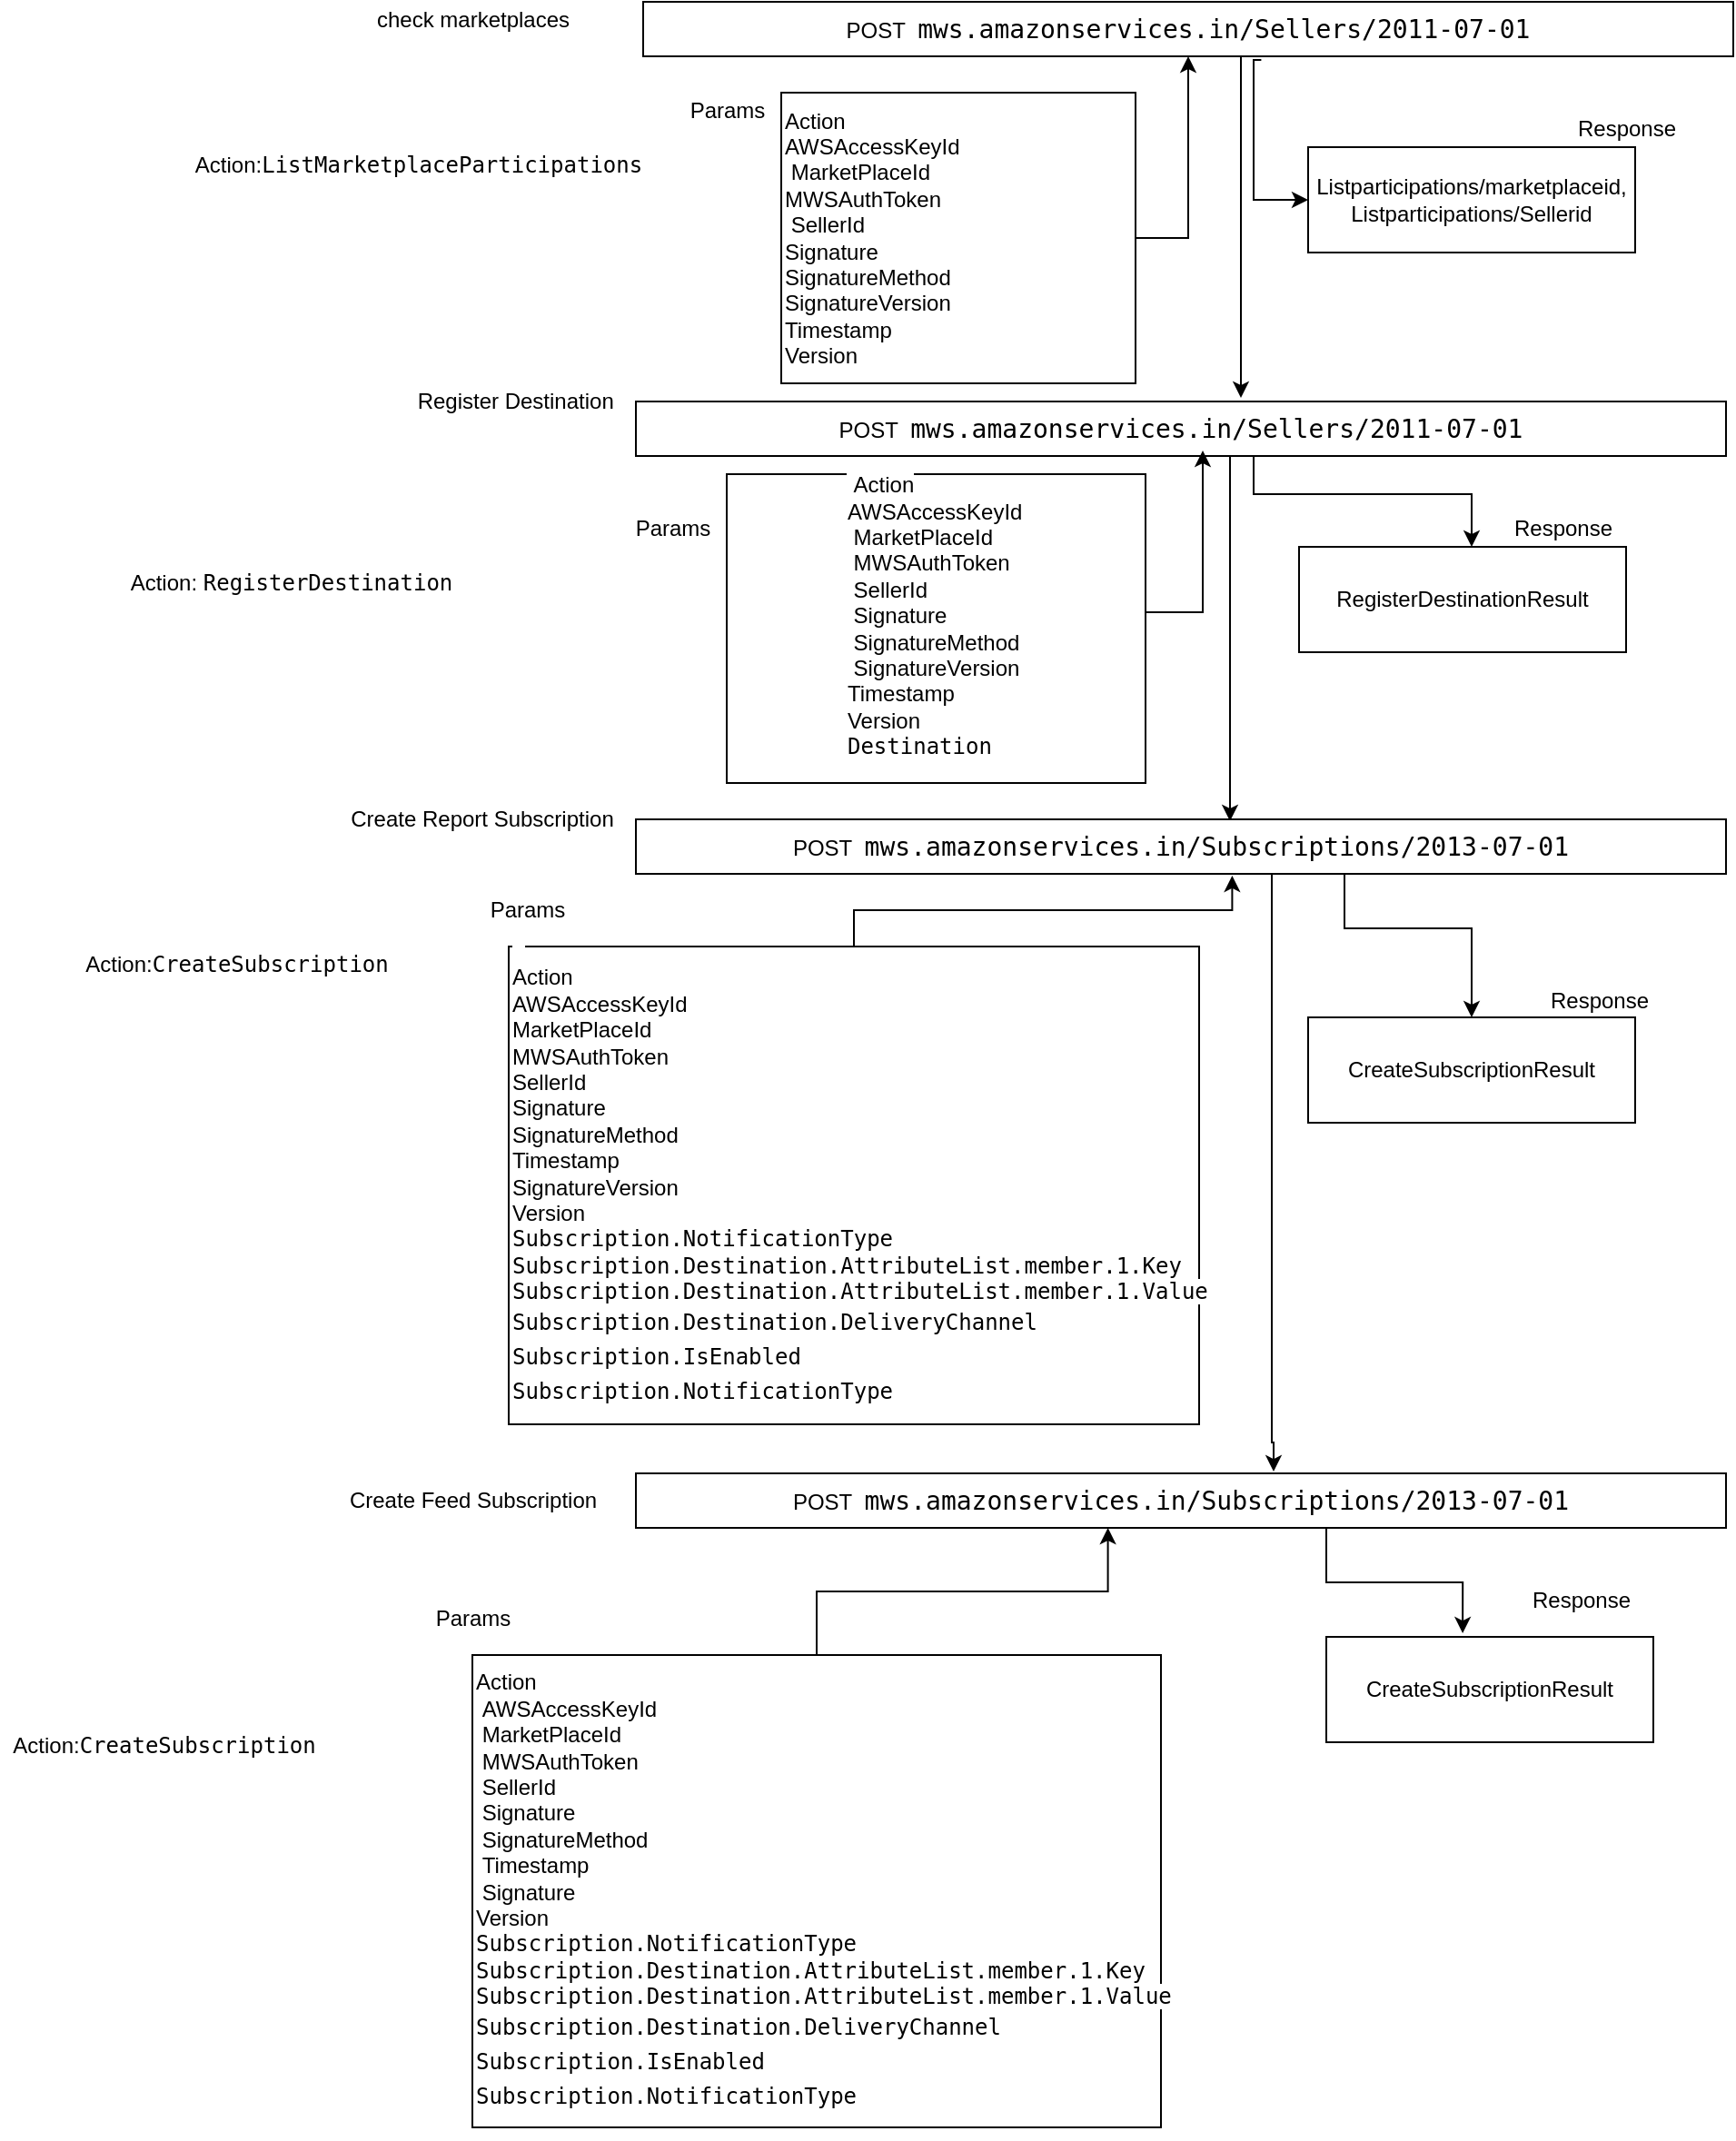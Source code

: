 <mxfile version="13.7.9" type="device"><diagram id="rH89mVGH7IOUkO6Lj91p" name="Page-1"><mxGraphModel dx="2249" dy="1985" grid="1" gridSize="10" guides="1" tooltips="1" connect="1" arrows="1" fold="1" page="1" pageScale="1" pageWidth="827" pageHeight="1169" math="0" shadow="0"><root><mxCell id="0"/><mxCell id="1" parent="0"/><mxCell id="wFyR8CX8_Lgu7TP7ysFw-1" value="&lt;span style=&quot;color: rgba(0 , 0 , 0 , 0) ; font-family: monospace ; font-size: 0px&quot;&gt;%3CmxGraphModel%3E%3Croot%3E%3CmxCell%20id%3D%220%22%2F%3E%3CmxCell%20id%3D%221%22%20parent%3D%220%22%2F%3E%3CmxCell%20id%3D%222%22%20value%3D%22%26lt%3Bspan%20style%3D%26quot%3Bbackground-color%3A%20rgb(255%20%2C%20255%20%2C%20255)%26quot%3B%26gt%3BPOST%26amp%3Bnbsp%3B%26amp%3Bnbsp%3B%26lt%3Bspan%20style%3D%26quot%3Bfont-family%3A%20monospace%20%3B%20font-size%3A%200px%20%3B%20white-space%3A%20nowrap%26quot%3B%26gt%3B%253CmxGraphModel%253E%253Croot%253E%253CmxCell%2520id%253D%25220%2522%252F%253E%253CmxCell%2520id%253D%25221%2522%2520parent%253D%25220%2522%252F%253E%253CmxCell%2520id%253D%25222%2522%2520value%253D%2522%2526lt%253Bspan%2520style%253D%2526quot%253Bbackground-color%253A%2520rgb(255%2520%252C%2520255%2520%252C%2520255)%2526quot%253B%2526gt%253BGET%2526amp%253Bnbsp%253B%2526amp%253Bnbsp%253B%2526lt%253Bspan%2520style%253D%2526quot%253Bfont-family%253A%2520%2526amp%253B%252334%253Bdroid%2520sans%2520mono%2526amp%253B%252334%253B%2520%252C%2520monospace%2520%252C%2520monospace%2520%252C%2520%2526amp%253B%252334%253Bdroid%2520sans%2520fallback%2526amp%253B%252334%253B%2520%253B%2520font-size%253A%252014px%2520%253B%2520white-space%253A%2520pre%2526quot%253B%2526gt%253Bidp-testing.vdezi.com%2526lt%253B%252Fspan%2526gt%253B%2526lt%253Bspan%2520style%253D%2526quot%253Bfont-family%253A%2520%2526amp%253B%252334%253Bdroid%2520sans%2520mono%2526amp%253B%252334%253B%2520%252C%2520monospace%2520%252C%2520monospace%2520%252C%2520%2526amp%253B%252334%253Bdroid%2520sans%2520fallback%2526amp%253B%252334%253B%2520%253B%2520font-size%253A%252014px%2520%253B%2520white-space%253A%2520pre%2526quot%253B%2526gt%253B%252Fapi%252Fv2%252Fmarketplace_management%252Fget_api_keys%2526lt%253B%252Fspan%2526gt%253B%2526lt%253B%252Fspan%2526gt%253B%2522%2520style%253D%2522rounded%253D0%253BwhiteSpace%253Dwrap%253Bhtml%253D1%253B%2522%2520vertex%253D%25221%2522%2520parent%253D%25221%2522%253E%253CmxGeometry%2520x%253D%252250%2522%2520y%253D%252270%2522%2520width%253D%2522600%2522%2520height%253D%252240%2522%2520as%253D%2522geometry%2522%252F%253E%253C%252FmxCell%253E%253C%252Froot%253E%253C%252FmxGraphModel%253E%26lt%3B%2Fspan%26gt%3B%26lt%3Bspan%20style%3D%26quot%3Bfont-family%3A%20%26amp%3B%2334%3Bdroid%20sans%20mono%26amp%3B%2334%3B%20%2C%20monospace%20%2C%20monospace%20%2C%20%26amp%3B%2334%3Bdroid%20sans%20fallback%26amp%3B%2334%3B%20%3B%20font-size%3A%2014px%20%3B%20white-space%3A%20pre%26quot%3B%26gt%3Bmws.amazonservices.in%26lt%3B%2Fspan%26gt%3B%26lt%3Bspan%20style%3D%26quot%3Bfont-family%3A%20%26amp%3B%2334%3Bdroid%20sans%20mono%26amp%3B%2334%3B%20%2C%20monospace%20%2C%20monospace%20%2C%20%26amp%3B%2334%3Bdroid%20sans%20fallback%26amp%3B%2334%3B%20%3B%20font-size%3A%2014px%20%3B%20white-space%3A%20pre%26quot%3B%26gt%3B%2FFeeds%2F2009-01-01%26lt%3B%2Fspan%26gt%3B%26lt%3B%2Fspan%26gt%3B%22%20style%3D%22rounded%3D0%3BwhiteSpace%3Dwrap%3Bhtml%3D1%3B%22%20vertex%3D%221%22%20parent%3D%221%22%3E%3CmxGeometry%20x%3D%2250%22%20y%3D%22780%22%20width%3D%22600%22%20height%3D%2230%22%20as%3D%22geometry%22%2F%3E%3C%2FmxCell%3E%3C%2Froot%3E%3C%2FmxGraphModel%3E&lt;/span&gt;&lt;span style=&quot;color: rgba(0 , 0 , 0 , 0) ; font-family: monospace ; font-size: 0px&quot;&gt;%3CmxGraphModel%3E%3Croot%3E%3CmxCell%20id%3D%220%22%2F%3E%3CmxCell%20id%3D%221%22%20parent%3D%220%22%2F%3E%3CmxCell%20id%3D%222%22%20value%3D%22%26lt%3Bspan%20style%3D%26quot%3Bbackground-color%3A%20rgb(255%20%2C%20255%20%2C%20255)%26quot%3B%26gt%3BPOST%26amp%3Bnbsp%3B%26amp%3Bnbsp%3B%26lt%3Bspan%20style%3D%26quot%3Bfont-family%3A%20monospace%20%3B%20font-size%3A%200px%20%3B%20white-space%3A%20nowrap%26quot%3B%26gt%3B%253CmxGraphModel%253E%253Croot%253E%253CmxCell%2520id%253D%25220%2522%252F%253E%253CmxCell%2520id%253D%25221%2522%2520parent%253D%25220%2522%252F%253E%253CmxCell%2520id%253D%25222%2522%2520value%253D%2522%2526lt%253Bspan%2520style%253D%2526quot%253Bbackground-color%253A%2520rgb(255%2520%252C%2520255%2520%252C%2520255)%2526quot%253B%2526gt%253BGET%2526amp%253Bnbsp%253B%2526amp%253Bnbsp%253B%2526lt%253Bspan%2520style%253D%2526quot%253Bfont-family%253A%2520%2526amp%253B%252334%253Bdroid%2520sans%2520mono%2526amp%253B%252334%253B%2520%252C%2520monospace%2520%252C%2520monospace%2520%252C%2520%2526amp%253B%252334%253Bdroid%2520sans%2520fallback%2526amp%253B%252334%253B%2520%253B%2520font-size%253A%252014px%2520%253B%2520white-space%253A%2520pre%2526quot%253B%2526gt%253Bidp-testing.vdezi.com%2526lt%253B%252Fspan%2526gt%253B%2526lt%253Bspan%2520style%253D%2526quot%253Bfont-family%253A%2520%2526amp%253B%252334%253Bdroid%2520sans%2520mono%2526amp%253B%252334%253B%2520%252C%2520monospace%2520%252C%2520monospace%2520%252C%2520%2526amp%253B%252334%253Bdroid%2520sans%2520fallback%2526amp%253B%252334%253B%2520%253B%2520font-size%253A%252014px%2520%253B%2520white-space%253A%2520pre%2526quot%253B%2526gt%253B%252Fapi%252Fv2%252Fmarketplace_management%252Fget_api_keys%2526lt%253B%252Fspan%2526gt%253B%2526lt%253B%252Fspan%2526gt%253B%2522%2520style%253D%2522rounded%253D0%253BwhiteSpace%253Dwrap%253Bhtml%253D1%253B%2522%2520vertex%253D%25221%2522%2520parent%253D%25221%2522%253E%253CmxGeometry%2520x%253D%252250%2522%2520y%253D%252270%2522%2520width%253D%2522600%2522%2520height%253D%252240%2522%2520as%253D%2522geometry%2522%252F%253E%253C%252FmxCell%253E%253C%252Froot%253E%253C%252FmxGraphModel%253E%26lt%3B%2Fspan%26gt%3B%26lt%3Bspan%20style%3D%26quot%3Bfont-family%3A%20%26amp%3B%2334%3Bdroid%20sans%20mono%26amp%3B%2334%3B%20%2C%20monospace%20%2C%20monospace%20%2C%20%26amp%3B%2334%3Bdroid%20sans%20fallback%26amp%3B%2334%3B%20%3B%20font-size%3A%2014px%20%3B%20white-space%3A%20pre%26quot%3B%26gt%3Bmws.amazonservices.in%26lt%3B%2Fspan%26gt%3B%26lt%3Bspan%20style%3D%26quot%3Bfont-family%3A%20%26amp%3B%2334%3Bdroid%20sans%20mono%26amp%3B%2334%3B%20%2C%20monospace%20%2C%20monospace%20%2C%20%26amp%3B%2334%3Bdroid%20sans%20fallback%26amp%3B%2334%3B%20%3B%20font-size%3A%2014px%20%3B%20white-space%3A%20pre%26quot%3B%26gt%3B%2FFeeds%2F2009-01-01%26lt%3B%2Fspan%26gt%3B%26lt%3B%2Fspan%26gt%3B%22%20style%3D%22rounded%3D0%3BwhiteSpace%3Dwrap%3Bhtml%3D1%3B%22%20vertex%3D%221%22%20parent%3D%221%22%3E%3CmxGeometry%20x%3D%2250%22%20y%3D%22780%22%20width%3D%22600%22%20height%3D%2230%22%20as%3D%22geometry%22%2F%3E%3C%2FmxCell%3E%3C%2Froot%3E%3C%2FmxGraphModel%3E&lt;/span&gt;" style="text;html=1;align=center;verticalAlign=middle;resizable=0;points=[];;autosize=1;" parent="1" vertex="1"><mxGeometry x="245" y="337" width="20" height="20" as="geometry"/></mxCell><mxCell id="wFyR8CX8_Lgu7TP7ysFw-2" value="&lt;span style=&quot;color: rgba(0 , 0 , 0 , 0) ; font-family: monospace ; font-size: 0px&quot;&gt;%3CmxGraphModel%3E%3Croot%3E%3CmxCell%20id%3D%220%22%2F%3E%3CmxCell%20id%3D%221%22%20parent%3D%220%22%2F%3E%3CmxCell%20id%3D%222%22%20value%3D%22%26lt%3Bspan%20style%3D%26quot%3Bbackground-color%3A%20rgb(255%20%2C%20255%20%2C%20255)%26quot%3B%26gt%3BPOST%26amp%3Bnbsp%3B%26amp%3Bnbsp%3B%26lt%3Bspan%20style%3D%26quot%3Bfont-family%3A%20monospace%20%3B%20font-size%3A%200px%20%3B%20white-space%3A%20nowrap%26quot%3B%26gt%3B%253CmxGraphModel%253E%253Croot%253E%253CmxCell%2520id%253D%25220%2522%252F%253E%253CmxCell%2520id%253D%25221%2522%2520parent%253D%25220%2522%252F%253E%253CmxCell%2520id%253D%25222%2522%2520value%253D%2522%2526lt%253Bspan%2520style%253D%2526quot%253Bbackground-color%253A%2520rgb(255%2520%252C%2520255%2520%252C%2520255)%2526quot%253B%2526gt%253BGET%2526amp%253Bnbsp%253B%2526amp%253Bnbsp%253B%2526lt%253Bspan%2520style%253D%2526quot%253Bfont-family%253A%2520%2526amp%253B%252334%253Bdroid%2520sans%2520mono%2526amp%253B%252334%253B%2520%252C%2520monospace%2520%252C%2520monospace%2520%252C%2520%2526amp%253B%252334%253Bdroid%2520sans%2520fallback%2526amp%253B%252334%253B%2520%253B%2520font-size%253A%252014px%2520%253B%2520white-space%253A%2520pre%2526quot%253B%2526gt%253Bidp-testing.vdezi.com%2526lt%253B%252Fspan%2526gt%253B%2526lt%253Bspan%2520style%253D%2526quot%253Bfont-family%253A%2520%2526amp%253B%252334%253Bdroid%2520sans%2520mono%2526amp%253B%252334%253B%2520%252C%2520monospace%2520%252C%2520monospace%2520%252C%2520%2526amp%253B%252334%253Bdroid%2520sans%2520fallback%2526amp%253B%252334%253B%2520%253B%2520font-size%253A%252014px%2520%253B%2520white-space%253A%2520pre%2526quot%253B%2526gt%253B%252Fapi%252Fv2%252Fmarketplace_management%252Fget_api_keys%2526lt%253B%252Fspan%2526gt%253B%2526lt%253B%252Fspan%2526gt%253B%2522%2520style%253D%2522rounded%253D0%253BwhiteSpace%253Dwrap%253Bhtml%253D1%253B%2522%2520vertex%253D%25221%2522%2520parent%253D%25221%2522%253E%253CmxGeometry%2520x%253D%252250%2522%2520y%253D%252270%2522%2520width%253D%2522600%2522%2520height%253D%252240%2522%2520as%253D%2522geometry%2522%252F%253E%253C%252FmxCell%253E%253C%252Froot%253E%253C%252FmxGraphModel%253E%26lt%3B%2Fspan%26gt%3B%26lt%3Bspan%20style%3D%26quot%3Bfont-family%3A%20%26amp%3B%2334%3Bdroid%20sans%20mono%26amp%3B%2334%3B%20%2C%20monospace%20%2C%20monospace%20%2C%20%26amp%3B%2334%3Bdroid%20sans%20fallback%26amp%3B%2334%3B%20%3B%20font-size%3A%2014px%20%3B%20white-space%3A%20pre%26quot%3B%26gt%3Bmws.amazonservices.in%26lt%3B%2Fspan%26gt%3B%26lt%3Bspan%20style%3D%26quot%3Bfont-family%3A%20%26amp%3B%2334%3Bdroid%20sans%20mono%26amp%3B%2334%3B%20%2C%20monospace%20%2C%20monospace%20%2C%20%26amp%3B%2334%3Bdroid%20sans%20fallback%26amp%3B%2334%3B%20%3B%20font-size%3A%2014px%20%3B%20white-space%3A%20pre%26quot%3B%26gt%3B%2FFeeds%2F2009-01-01%26lt%3B%2Fspan%26gt%3B%26lt%3B%2Fspan%26gt%3B%22%20style%3D%22rounded%3D0%3BwhiteSpace%3Dwrap%3Bhtml%3D1%3B%22%20vertex%3D%221%22%20parent%3D%221%22%3E%3CmxGeometry%20x%3D%2250%22%20y%3D%22780%22%20width%3D%22600%22%20height%3D%2230%22%20as%3D%22geometry%22%2F%3E%3C%2FmxCell%3E%3C%2Froot%3E%3C%2FmxGraphModel%3E&lt;/span&gt;" style="text;html=1;align=center;verticalAlign=middle;resizable=0;points=[];;autosize=1;" parent="1" vertex="1"><mxGeometry x="303" y="256" width="20" height="20" as="geometry"/></mxCell><mxCell id="KRR-h8aQzbx_d4x467pE-30" style="edgeStyle=orthogonalEdgeStyle;rounded=0;orthogonalLoop=1;jettySize=auto;html=1;entryX=0.555;entryY=-0.067;entryDx=0;entryDy=0;entryPerimeter=0;" edge="1" parent="1" source="wFyR8CX8_Lgu7TP7ysFw-3" target="wFyR8CX8_Lgu7TP7ysFw-17"><mxGeometry relative="1" as="geometry"><Array as="points"><mxPoint x="443" y="-360"/><mxPoint x="443" y="-360"/></Array></mxGeometry></mxCell><mxCell id="wFyR8CX8_Lgu7TP7ysFw-3" value="&lt;span style=&quot;background-color: rgb(255 , 255 , 255)&quot;&gt;POST&amp;nbsp;&amp;nbsp;&lt;span style=&quot;font-family: monospace ; font-size: 0px ; white-space: nowrap&quot;&gt;%3CmxGraphModel%3E%3Croot%3E%3CmxCell%20id%3D%220%22%2F%3E%3CmxCell%20id%3D%221%22%20parent%3D%220%22%2F%3E%3CmxCell%20id%3D%222%22%20value%3D%22%26lt%3Bspan%20style%3D%26quot%3Bbackground-color%3A%20rgb(255%20%2C%20255%20%2C%20255)%26quot%3B%26gt%3BGET%26amp%3Bnbsp%3B%26amp%3Bnbsp%3B%26lt%3Bspan%20style%3D%26quot%3Bfont-family%3A%20%26amp%3B%2334%3Bdroid%20sans%20mono%26amp%3B%2334%3B%20%2C%20monospace%20%2C%20monospace%20%2C%20%26amp%3B%2334%3Bdroid%20sans%20fallback%26amp%3B%2334%3B%20%3B%20font-size%3A%2014px%20%3B%20white-space%3A%20pre%26quot%3B%26gt%3Bidp-testing.vdezi.com%26lt%3B%2Fspan%26gt%3B%26lt%3Bspan%20style%3D%26quot%3Bfont-family%3A%20%26amp%3B%2334%3Bdroid%20sans%20mono%26amp%3B%2334%3B%20%2C%20monospace%20%2C%20monospace%20%2C%20%26amp%3B%2334%3Bdroid%20sans%20fallback%26amp%3B%2334%3B%20%3B%20font-size%3A%2014px%20%3B%20white-space%3A%20pre%26quot%3B%26gt%3B%2Fapi%2Fv2%2Fmarketplace_management%2Fget_api_keys%26lt%3B%2Fspan%26gt%3B%26lt%3B%2Fspan%26gt%3B%22%20style%3D%22rounded%3D0%3BwhiteSpace%3Dwrap%3Bhtml%3D1%3B%22%20vertex%3D%221%22%20parent%3D%221%22%3E%3CmxGeometry%20x%3D%2250%22%20y%3D%2270%22%20width%3D%22600%22%20height%3D%2240%22%20as%3D%22geometry%22%2F%3E%3C%2FmxCell%3E%3C%2Froot%3E%3C%2FmxGraphModel%3E&lt;/span&gt;&lt;span style=&quot;font-family: &amp;#34;droid sans mono&amp;#34; , monospace , monospace , &amp;#34;droid sans fallback&amp;#34; ; font-size: 14px ; white-space: pre&quot;&gt;mws.amazonservices.in&lt;/span&gt;&lt;span style=&quot;font-family: &amp;#34;droid sans mono&amp;#34; , monospace , monospace , &amp;#34;droid sans fallback&amp;#34; ; font-size: 14px ; white-space: pre&quot;&gt;/Sellers/2011-07-01&lt;/span&gt;&lt;/span&gt;" style="rounded=0;whiteSpace=wrap;html=1;" parent="1" vertex="1"><mxGeometry x="114" y="-430" width="600" height="30" as="geometry"/></mxCell><mxCell id="wFyR8CX8_Lgu7TP7ysFw-8" style="edgeStyle=orthogonalEdgeStyle;rounded=0;orthogonalLoop=1;jettySize=auto;html=1;exitX=1;exitY=0.5;exitDx=0;exitDy=0;entryX=0.5;entryY=1;entryDx=0;entryDy=0;" parent="1" source="wFyR8CX8_Lgu7TP7ysFw-4" edge="1" target="wFyR8CX8_Lgu7TP7ysFw-3"><mxGeometry relative="1" as="geometry"><mxPoint x="430" y="-332" as="targetPoint"/></mxGeometry></mxCell><mxCell id="wFyR8CX8_Lgu7TP7ysFw-4" value="&lt;span style=&quot;background-color: rgb(255 , 255 , 255)&quot;&gt;Action&lt;br&gt;AWSAccessKeyId&lt;br&gt;&amp;nbsp;MarketPlaceId&lt;br&gt;MWSAuthToken&lt;br&gt;&amp;nbsp;SellerId&lt;br&gt;Signature&lt;br&gt;SignatureMethod&lt;br&gt;SignatureVersion&lt;br&gt;Timestamp&lt;br&gt;Version&lt;/span&gt;" style="rounded=0;whiteSpace=wrap;html=1;align=left;" parent="1" vertex="1"><mxGeometry x="190" y="-380" width="195" height="160" as="geometry"/></mxCell><mxCell id="wFyR8CX8_Lgu7TP7ysFw-9" style="edgeStyle=orthogonalEdgeStyle;rounded=0;orthogonalLoop=1;jettySize=auto;html=1;exitX=0.567;exitY=1.067;exitDx=0;exitDy=0;exitPerimeter=0;" parent="1" target="wFyR8CX8_Lgu7TP7ysFw-6" edge="1" source="wFyR8CX8_Lgu7TP7ysFw-3"><mxGeometry relative="1" as="geometry"><mxPoint x="453" y="-330" as="sourcePoint"/><Array as="points"><mxPoint x="450" y="-398"/><mxPoint x="450" y="-321"/></Array></mxGeometry></mxCell><mxCell id="wFyR8CX8_Lgu7TP7ysFw-6" value="Listparticipations/marketplaceid,&lt;br&gt;Listparticipations/Sellerid" style="rounded=0;whiteSpace=wrap;html=1;" parent="1" vertex="1"><mxGeometry x="480" y="-350" width="180" height="58" as="geometry"/></mxCell><mxCell id="KRR-h8aQzbx_d4x467pE-8" style="edgeStyle=orthogonalEdgeStyle;rounded=0;orthogonalLoop=1;jettySize=auto;html=1;" edge="1" parent="1" source="wFyR8CX8_Lgu7TP7ysFw-17" target="wFyR8CX8_Lgu7TP7ysFw-21"><mxGeometry relative="1" as="geometry"><Array as="points"><mxPoint x="450" y="-159"/><mxPoint x="570" y="-159"/></Array></mxGeometry></mxCell><mxCell id="KRR-h8aQzbx_d4x467pE-16" style="edgeStyle=orthogonalEdgeStyle;rounded=0;orthogonalLoop=1;jettySize=auto;html=1;entryX=0.545;entryY=0.033;entryDx=0;entryDy=0;exitX=0.545;exitY=0.867;exitDx=0;exitDy=0;exitPerimeter=0;entryPerimeter=0;" edge="1" parent="1" source="wFyR8CX8_Lgu7TP7ysFw-17" target="wFyR8CX8_Lgu7TP7ysFw-26"><mxGeometry relative="1" as="geometry"/></mxCell><mxCell id="wFyR8CX8_Lgu7TP7ysFw-17" value="&lt;span style=&quot;background-color: rgb(255 , 255 , 255)&quot;&gt;POST&amp;nbsp;&amp;nbsp;&lt;span style=&quot;font-family: monospace ; font-size: 0px ; white-space: nowrap&quot;&gt;%3CmxGraphModel%3E%3Croot%3E%3CmxCell%20id%3D%220%22%2F%3E%3CmxCell%20id%3D%221%22%20parent%3D%220%22%2F%3E%3CmxCell%20id%3D%222%22%20value%3D%22%26lt%3Bspan%20style%3D%26quot%3Bbackground-color%3A%20rgb(255%20%2C%20255%20%2C%20255)%26quot%3B%26gt%3BGET%26amp%3Bnbsp%3B%26amp%3Bnbsp%3B%26lt%3Bspan%20style%3D%26quot%3Bfont-family%3A%20%26amp%3B%2334%3Bdroid%20sans%20mono%26amp%3B%2334%3B%20%2C%20monospace%20%2C%20monospace%20%2C%20%26amp%3B%2334%3Bdroid%20sans%20fallback%26amp%3B%2334%3B%20%3B%20font-size%3A%2014px%20%3B%20white-space%3A%20pre%26quot%3B%26gt%3Bidp-testing.vdezi.com%26lt%3B%2Fspan%26gt%3B%26lt%3Bspan%20style%3D%26quot%3Bfont-family%3A%20%26amp%3B%2334%3Bdroid%20sans%20mono%26amp%3B%2334%3B%20%2C%20monospace%20%2C%20monospace%20%2C%20%26amp%3B%2334%3Bdroid%20sans%20fallback%26amp%3B%2334%3B%20%3B%20font-size%3A%2014px%20%3B%20white-space%3A%20pre%26quot%3B%26gt%3B%2Fapi%2Fv2%2Fmarketplace_management%2Fget_api_keys%26lt%3B%2Fspan%26gt%3B%26lt%3B%2Fspan%26gt%3B%22%20style%3D%22rounded%3D0%3BwhiteSpace%3Dwrap%3Bhtml%3D1%3B%22%20vertex%3D%221%22%20parent%3D%221%22%3E%3CmxGeometry%20x%3D%2250%22%20y%3D%2270%22%20width%3D%22600%22%20height%3D%2240%22%20as%3D%22geometry%22%2F%3E%3C%2FmxCell%3E%3C%2Froot%3E%3C%2FmxGraphModel%3E&lt;/span&gt;&lt;span style=&quot;font-family: &amp;#34;droid sans mono&amp;#34; , monospace , monospace , &amp;#34;droid sans fallback&amp;#34; ; font-size: 14px ; white-space: pre&quot;&gt;mws.amazonservices.in&lt;/span&gt;&lt;span style=&quot;font-family: &amp;#34;droid sans mono&amp;#34; , monospace , monospace , &amp;#34;droid sans fallback&amp;#34; ; font-size: 14px ; white-space: pre&quot;&gt;/Sellers/2011-07-01&lt;/span&gt;&lt;/span&gt;" style="rounded=0;whiteSpace=wrap;html=1;" parent="1" vertex="1"><mxGeometry x="110" y="-210" width="600" height="30" as="geometry"/></mxCell><mxCell id="KRR-h8aQzbx_d4x467pE-7" style="edgeStyle=orthogonalEdgeStyle;rounded=0;orthogonalLoop=1;jettySize=auto;html=1;entryX=0.52;entryY=0.9;entryDx=0;entryDy=0;entryPerimeter=0;exitX=1.002;exitY=0.447;exitDx=0;exitDy=0;exitPerimeter=0;" edge="1" parent="1" source="wFyR8CX8_Lgu7TP7ysFw-19" target="wFyR8CX8_Lgu7TP7ysFw-17"><mxGeometry relative="1" as="geometry"><mxPoint x="420" y="-170" as="targetPoint"/></mxGeometry></mxCell><mxCell id="wFyR8CX8_Lgu7TP7ysFw-19" value="&lt;div style=&quot;text-align: left&quot;&gt;&lt;span style=&quot;background-color: rgb(255 , 255 , 255)&quot;&gt;&amp;nbsp;Action&lt;/span&gt;&lt;/div&gt;&lt;span style=&quot;background-color: rgb(255 , 255 , 255)&quot;&gt;&lt;div style=&quot;text-align: left&quot;&gt;AWSAccessKeyId&lt;/div&gt;&lt;font style=&quot;font-size: 12px&quot;&gt;&lt;div style=&quot;text-align: left&quot;&gt;&amp;nbsp;MarketPlaceId&lt;/div&gt;&lt;div style=&quot;text-align: left&quot;&gt;&amp;nbsp;MWSAuthToken&lt;/div&gt;&lt;div style=&quot;text-align: left&quot;&gt;&amp;nbsp;SellerId&lt;/div&gt;&lt;div style=&quot;text-align: left&quot;&gt;&amp;nbsp;Signature&lt;/div&gt;&lt;div style=&quot;text-align: left&quot;&gt;&amp;nbsp;SignatureMethod&lt;/div&gt;&lt;div style=&quot;text-align: left&quot;&gt;&amp;nbsp;SignatureVersion&amp;nbsp;&lt;/div&gt;&lt;div style=&quot;text-align: left&quot;&gt;Timestamp&lt;/div&gt;&lt;div style=&quot;text-align: left&quot;&gt;Version&lt;/div&gt;&lt;div style=&quot;text-align: left&quot;&gt;&lt;span style=&quot;font-family: &amp;#34;droid sans mono&amp;#34; , monospace , monospace , &amp;#34;droid sans fallback&amp;#34; ; white-space: pre&quot;&gt;Destination&lt;/span&gt;&lt;/div&gt;&lt;/font&gt;&lt;/span&gt;&lt;span style=&quot;background-color: rgb(30 , 30 , 30) ; white-space: pre&quot;&gt;&lt;div style=&quot;text-align: left&quot;&gt;&lt;font color=&quot;#9cdcfe&quot; face=&quot;droid sans mono, monospace, monospace, droid sans fallback&quot;&gt;&lt;br&gt;&lt;/font&gt;&lt;/div&gt;&lt;/span&gt;" style="rounded=0;whiteSpace=wrap;html=1;" parent="1" vertex="1"><mxGeometry x="160" y="-170" width="230.5" height="170" as="geometry"/></mxCell><mxCell id="wFyR8CX8_Lgu7TP7ysFw-21" value="RegisterDestinationResult" style="rounded=0;whiteSpace=wrap;html=1;" parent="1" vertex="1"><mxGeometry x="475" y="-130" width="180" height="58" as="geometry"/></mxCell><mxCell id="wFyR8CX8_Lgu7TP7ysFw-22" value="check marketplaces" style="text;html=1;align=center;verticalAlign=middle;resizable=0;points=[];;autosize=1;" parent="1" vertex="1"><mxGeometry x="-40" y="-430" width="120" height="20" as="geometry"/></mxCell><mxCell id="KRR-h8aQzbx_d4x467pE-19" style="edgeStyle=orthogonalEdgeStyle;rounded=0;orthogonalLoop=1;jettySize=auto;html=1;entryX=0.5;entryY=0;entryDx=0;entryDy=0;" edge="1" parent="1" source="wFyR8CX8_Lgu7TP7ysFw-26" target="wFyR8CX8_Lgu7TP7ysFw-30"><mxGeometry relative="1" as="geometry"><Array as="points"><mxPoint x="500" y="80"/><mxPoint x="570" y="80"/></Array></mxGeometry></mxCell><mxCell id="KRR-h8aQzbx_d4x467pE-20" style="edgeStyle=orthogonalEdgeStyle;rounded=0;orthogonalLoop=1;jettySize=auto;html=1;entryX=0.585;entryY=-0.033;entryDx=0;entryDy=0;entryPerimeter=0;" edge="1" parent="1" source="wFyR8CX8_Lgu7TP7ysFw-26" target="wFyR8CX8_Lgu7TP7ysFw-36"><mxGeometry relative="1" as="geometry"><Array as="points"><mxPoint x="460" y="363"/><mxPoint x="461" y="363"/></Array></mxGeometry></mxCell><mxCell id="wFyR8CX8_Lgu7TP7ysFw-26" value="&lt;span style=&quot;background-color: rgb(255 , 255 , 255)&quot;&gt;POST&amp;nbsp;&amp;nbsp;&lt;span style=&quot;font-family: monospace ; font-size: 0px ; white-space: nowrap&quot;&gt;%3CmxGraphModel%3E%3Croot%3E%3CmxCell%20id%3D%220%22%2F%3E%3CmxCell%20id%3D%221%22%20parent%3D%220%22%2F%3E%3CmxCell%20id%3D%222%22%20value%3D%22%26lt%3Bspan%20style%3D%26quot%3Bbackground-color%3A%20rgb(255%20%2C%20255%20%2C%20255)%26quot%3B%26gt%3BGET%26amp%3Bnbsp%3B%26amp%3Bnbsp%3B%26lt%3Bspan%20style%3D%26quot%3Bfont-family%3A%20%26amp%3B%2334%3Bdroid%20sans%20mono%26amp%3B%2334%3B%20%2C%20monospace%20%2C%20monospace%20%2C%20%26amp%3B%2334%3Bdroid%20sans%20fallback%26amp%3B%2334%3B%20%3B%20font-size%3A%2014px%20%3B%20white-space%3A%20pre%26quot%3B%26gt%3Bidp-testing.vdezi.com%26lt%3B%2Fspan%26gt%3B%26lt%3Bspan%20style%3D%26quot%3Bfont-family%3A%20%26amp%3B%2334%3Bdroid%20sans%20mono%26amp%3B%2334%3B%20%2C%20monospace%20%2C%20monospace%20%2C%20%26amp%3B%2334%3Bdroid%20sans%20fallback%26amp%3B%2334%3B%20%3B%20font-size%3A%2014px%20%3B%20white-space%3A%20pre%26quot%3B%26gt%3B%2Fapi%2Fv2%2Fmarketplace_management%2Fget_api_keys%26lt%3B%2Fspan%26gt%3B%26lt%3B%2Fspan%26gt%3B%22%20style%3D%22rounded%3D0%3BwhiteSpace%3Dwrap%3Bhtml%3D1%3B%22%20vertex%3D%221%22%20parent%3D%221%22%3E%3CmxGeometry%20x%3D%2250%22%20y%3D%2270%22%20width%3D%22600%22%20height%3D%2240%22%20as%3D%22geometry%22%2F%3E%3C%2FmxCell%3E%3C%2Froot%3E%3C%2FmxGraphModel%3E&lt;/span&gt;&lt;span style=&quot;font-family: &amp;#34;droid sans mono&amp;#34; , monospace , monospace , &amp;#34;droid sans fallback&amp;#34; ; font-size: 14px ; white-space: pre&quot;&gt;mws.amazonservices.in&lt;/span&gt;&lt;span style=&quot;font-family: &amp;#34;droid sans mono&amp;#34; , monospace , monospace , &amp;#34;droid sans fallback&amp;#34; ; font-size: 14px ; white-space: pre&quot;&gt;/Subscriptions/2013-07-01&lt;/span&gt;&lt;/span&gt;" style="rounded=0;whiteSpace=wrap;html=1;" parent="1" vertex="1"><mxGeometry x="110" y="20" width="600" height="30" as="geometry"/></mxCell><mxCell id="KRR-h8aQzbx_d4x467pE-18" style="edgeStyle=orthogonalEdgeStyle;rounded=0;orthogonalLoop=1;jettySize=auto;html=1;entryX=0.547;entryY=1.033;entryDx=0;entryDy=0;entryPerimeter=0;" edge="1" parent="1" source="wFyR8CX8_Lgu7TP7ysFw-28" target="wFyR8CX8_Lgu7TP7ysFw-26"><mxGeometry relative="1" as="geometry"><mxPoint x="440" y="70" as="targetPoint"/></mxGeometry></mxCell><mxCell id="wFyR8CX8_Lgu7TP7ysFw-28" value="&lt;span style=&quot;background-color: rgb(255 , 255 , 255)&quot;&gt;&lt;font style=&quot;font-size: 12px&quot;&gt;&lt;font style=&quot;font-size: 12px&quot;&gt;&lt;font style=&quot;font-size: 12px&quot;&gt;&amp;nbsp;&amp;nbsp;&lt;br&gt;Action&lt;/font&gt;&lt;br&gt;&lt;font style=&quot;font-size: 12px&quot;&gt;AWSAccessKeyId&lt;br&gt;MarketPlaceId&lt;br&gt;MWSAuthToken&lt;br&gt;SellerId&lt;br&gt;Signature&lt;br&gt;SignatureMethod&lt;br&gt;Timestamp&lt;br&gt;&lt;/font&gt;&lt;/font&gt;SignatureVersion &lt;br&gt;&lt;font style=&quot;font-size: 12px&quot;&gt;&lt;font style=&quot;font-size: 12px&quot;&gt;Version&lt;br&gt;&lt;/font&gt;&lt;/font&gt;&lt;span style=&quot;font-family: &amp;#34;droid sans mono&amp;#34; , monospace , monospace , &amp;#34;droid sans fallback&amp;#34; ; white-space: pre&quot;&gt;Subscription.NotificationType&lt;/span&gt;&lt;font style=&quot;font-size: 12px&quot;&gt;&lt;font style=&quot;font-size: 12px&quot;&gt;&lt;br&gt;&lt;/font&gt;&lt;font face=&quot;droid sans mono, monospace, monospace, droid sans fallback&quot;&gt;&lt;span style=&quot;white-space: pre&quot;&gt;Subscription.Destination.AttributeList.member.1.Key&lt;br&gt;&lt;/span&gt;&lt;/font&gt;&lt;span style=&quot;font-family: &amp;#34;droid sans mono&amp;#34; , monospace , monospace , &amp;#34;droid sans fallback&amp;#34; ; white-space: pre&quot;&gt;Subscription.Destination.AttributeList.member.1&lt;/span&gt;&lt;font style=&quot;font-size: 12px&quot;&gt;&lt;span style=&quot;font-family: &amp;#34;droid sans mono&amp;#34; , monospace , monospace , &amp;#34;droid sans fallback&amp;#34; ; white-space: pre&quot;&gt;.Value&lt;br&gt;&lt;/span&gt;&lt;/font&gt;&lt;/font&gt;&lt;/font&gt;&lt;/span&gt;&lt;div style=&quot;font-family: &amp;#34;droid sans mono&amp;#34; , monospace , monospace , &amp;#34;droid sans fallback&amp;#34; ; line-height: 19px ; white-space: pre&quot;&gt;&lt;div style=&quot;font-family: &amp;#34;droid sans mono&amp;#34; , monospace , monospace , &amp;#34;droid sans fallback&amp;#34; ; line-height: 19px&quot;&gt;&lt;font style=&quot;background-color: rgb(255 , 255 , 255) ; font-size: 12px&quot;&gt;Subscription.Destination.DeliveryChannel&lt;/font&gt;&lt;/div&gt;&lt;div style=&quot;font-family: &amp;#34;droid sans mono&amp;#34; , monospace , monospace , &amp;#34;droid sans fallback&amp;#34; ; line-height: 19px&quot;&gt;&lt;span style=&quot;background-color: rgb(255 , 255 , 255)&quot;&gt;Subscription.&lt;/span&gt;&lt;span style=&quot;background-color: rgb(255 , 255 , 255)&quot;&gt;IsEnabled&lt;/span&gt;&lt;/div&gt;&lt;div style=&quot;font-family: &amp;#34;droid sans mono&amp;#34; , monospace , monospace , &amp;#34;droid sans fallback&amp;#34; ; line-height: 19px&quot;&gt;&lt;div style=&quot;font-family: &amp;#34;droid sans mono&amp;#34; , monospace , monospace , &amp;#34;droid sans fallback&amp;#34; ; line-height: 19px&quot;&gt;&lt;font style=&quot;font-size: 12px&quot;&gt;&lt;font style=&quot;background-color: rgb(255 , 255 , 255) ; font-size: 12px&quot;&gt;Subscription.NotificationType &lt;/font&gt;&lt;/font&gt;&lt;/div&gt;&lt;/div&gt;&lt;/div&gt;&lt;span style=&quot;color: rgb(156 , 220 , 254) ; background-color: rgb(30 , 30 , 30) ; font-family: &amp;#34;droid sans mono&amp;#34; , monospace , monospace , &amp;#34;droid sans fallback&amp;#34; ; white-space: pre&quot;&gt;&lt;br&gt;&lt;/span&gt;" style="rounded=0;whiteSpace=wrap;html=1;align=left;" parent="1" vertex="1"><mxGeometry x="40" y="90" width="380" height="263" as="geometry"/></mxCell><mxCell id="wFyR8CX8_Lgu7TP7ysFw-30" value="CreateSubscriptionResult" style="rounded=0;whiteSpace=wrap;html=1;" parent="1" vertex="1"><mxGeometry x="480" y="129" width="180" height="58" as="geometry"/></mxCell><mxCell id="KRR-h8aQzbx_d4x467pE-22" style="edgeStyle=orthogonalEdgeStyle;rounded=0;orthogonalLoop=1;jettySize=auto;html=1;entryX=0.417;entryY=-0.034;entryDx=0;entryDy=0;entryPerimeter=0;" edge="1" parent="1" source="wFyR8CX8_Lgu7TP7ysFw-36" target="wFyR8CX8_Lgu7TP7ysFw-40"><mxGeometry relative="1" as="geometry"><Array as="points"><mxPoint x="490" y="440"/><mxPoint x="565" y="440"/></Array></mxGeometry></mxCell><mxCell id="wFyR8CX8_Lgu7TP7ysFw-36" value="&lt;span style=&quot;background-color: rgb(255 , 255 , 255)&quot;&gt;POST&amp;nbsp;&amp;nbsp;&lt;span style=&quot;font-family: monospace ; font-size: 0px ; white-space: nowrap&quot;&gt;%3CmxGraphModel%3E%3Croot%3E%3CmxCell%20id%3D%220%22%2F%3E%3CmxCell%20id%3D%221%22%20parent%3D%220%22%2F%3E%3CmxCell%20id%3D%222%22%20value%3D%22%26lt%3Bspan%20style%3D%26quot%3Bbackground-color%3A%20rgb(255%20%2C%20255%20%2C%20255)%26quot%3B%26gt%3BGET%26amp%3Bnbsp%3B%26amp%3Bnbsp%3B%26lt%3Bspan%20style%3D%26quot%3Bfont-family%3A%20%26amp%3B%2334%3Bdroid%20sans%20mono%26amp%3B%2334%3B%20%2C%20monospace%20%2C%20monospace%20%2C%20%26amp%3B%2334%3Bdroid%20sans%20fallback%26amp%3B%2334%3B%20%3B%20font-size%3A%2014px%20%3B%20white-space%3A%20pre%26quot%3B%26gt%3Bidp-testing.vdezi.com%26lt%3B%2Fspan%26gt%3B%26lt%3Bspan%20style%3D%26quot%3Bfont-family%3A%20%26amp%3B%2334%3Bdroid%20sans%20mono%26amp%3B%2334%3B%20%2C%20monospace%20%2C%20monospace%20%2C%20%26amp%3B%2334%3Bdroid%20sans%20fallback%26amp%3B%2334%3B%20%3B%20font-size%3A%2014px%20%3B%20white-space%3A%20pre%26quot%3B%26gt%3B%2Fapi%2Fv2%2Fmarketplace_management%2Fget_api_keys%26lt%3B%2Fspan%26gt%3B%26lt%3B%2Fspan%26gt%3B%22%20style%3D%22rounded%3D0%3BwhiteSpace%3Dwrap%3Bhtml%3D1%3B%22%20vertex%3D%221%22%20parent%3D%221%22%3E%3CmxGeometry%20x%3D%2250%22%20y%3D%2270%22%20width%3D%22600%22%20height%3D%2240%22%20as%3D%22geometry%22%2F%3E%3C%2FmxCell%3E%3C%2Froot%3E%3C%2FmxGraphModel%3E&lt;/span&gt;&lt;span style=&quot;font-family: &amp;#34;droid sans mono&amp;#34; , monospace , monospace , &amp;#34;droid sans fallback&amp;#34; ; font-size: 14px ; white-space: pre&quot;&gt;mws.amazonservices.in&lt;/span&gt;&lt;span style=&quot;font-family: &amp;#34;droid sans mono&amp;#34; , monospace , monospace , &amp;#34;droid sans fallback&amp;#34; ; font-size: 14px ; white-space: pre&quot;&gt;/Subscriptions/2013-07-01&lt;/span&gt;&lt;/span&gt;" style="rounded=0;whiteSpace=wrap;html=1;" parent="1" vertex="1"><mxGeometry x="110" y="380" width="600" height="30" as="geometry"/></mxCell><mxCell id="KRR-h8aQzbx_d4x467pE-21" style="edgeStyle=orthogonalEdgeStyle;rounded=0;orthogonalLoop=1;jettySize=auto;html=1;entryX=0.433;entryY=1;entryDx=0;entryDy=0;entryPerimeter=0;" edge="1" parent="1" source="wFyR8CX8_Lgu7TP7ysFw-38" target="wFyR8CX8_Lgu7TP7ysFw-36"><mxGeometry relative="1" as="geometry"/></mxCell><mxCell id="wFyR8CX8_Lgu7TP7ysFw-38" value="&lt;span style=&quot;background-color: rgb(255 , 255 , 255)&quot;&gt;&lt;font style=&quot;font-size: 12px&quot;&gt;&lt;font style=&quot;font-size: 12px&quot;&gt;&lt;font style=&quot;font-size: 12px&quot;&gt;&lt;br&gt;Action&lt;br&gt;&lt;/font&gt;&amp;nbsp;&lt;font style=&quot;font-size: 12px&quot;&gt;AWSAccessKeyId&lt;br&gt;&amp;nbsp;MarketPlaceId&lt;br&gt;&amp;nbsp;MWSAuthToken&lt;br&gt;&amp;nbsp;SellerId&lt;br&gt;&amp;nbsp;Signature&lt;br&gt;&amp;nbsp;SignatureMethod&lt;br&gt;&amp;nbsp;Timestamp&lt;br&gt;&lt;/font&gt;&lt;/font&gt;&amp;nbsp;Signature&lt;br&gt;Version &lt;font style=&quot;font-size: 12px&quot;&gt;&lt;font style=&quot;font-size: 12px&quot;&gt;&amp;nbsp;&lt;br&gt;&lt;/font&gt;&lt;/font&gt;&lt;span style=&quot;font-family: &amp;#34;droid sans mono&amp;#34; , monospace , monospace , &amp;#34;droid sans fallback&amp;#34; ; white-space: pre&quot;&gt;Subscription.NotificationType&lt;/span&gt;&lt;font style=&quot;font-size: 12px&quot;&gt;&lt;font style=&quot;font-size: 12px&quot;&gt;&lt;br&gt;&lt;/font&gt;&lt;span style=&quot;font-family: &amp;#34;droid sans mono&amp;#34; , monospace , monospace , &amp;#34;droid sans fallback&amp;#34; ; white-space: pre&quot;&gt;Subscription.Destination.AttributeList.member.1.Key&lt;/span&gt;&lt;br&gt;&lt;span style=&quot;font-family: &amp;#34;droid sans mono&amp;#34; , monospace , monospace , &amp;#34;droid sans fallback&amp;#34; ; white-space: pre&quot;&gt;Subscription.Destination.AttributeList.member.1&lt;/span&gt;&lt;font style=&quot;font-size: 12px&quot;&gt;&lt;span style=&quot;font-family: &amp;#34;droid sans mono&amp;#34; , monospace , monospace , &amp;#34;droid sans fallback&amp;#34; ; white-space: pre&quot;&gt;.Value&lt;br&gt;&lt;/span&gt;&lt;/font&gt;&lt;/font&gt;&lt;/font&gt;&lt;/span&gt;&lt;div style=&quot;font-family: &amp;#34;droid sans mono&amp;#34; , monospace , monospace , &amp;#34;droid sans fallback&amp;#34; ; line-height: 19px ; white-space: pre&quot;&gt;&lt;div style=&quot;font-family: &amp;#34;droid sans mono&amp;#34; , monospace , monospace , &amp;#34;droid sans fallback&amp;#34; ; line-height: 19px&quot;&gt;&lt;font style=&quot;background-color: rgb(255 , 255 , 255) ; font-size: 12px&quot;&gt;Subscription.Destination.DeliveryChannel&lt;/font&gt;&lt;/div&gt;&lt;div style=&quot;font-family: &amp;#34;droid sans mono&amp;#34; , monospace , monospace , &amp;#34;droid sans fallback&amp;#34; ; line-height: 19px&quot;&gt;&lt;span style=&quot;background-color: rgb(255 , 255 , 255)&quot;&gt;Subscription.IsEnabled&lt;/span&gt;&lt;/div&gt;&lt;div style=&quot;font-family: &amp;#34;droid sans mono&amp;#34; , monospace , monospace , &amp;#34;droid sans fallback&amp;#34; ; line-height: 19px&quot;&gt;&lt;div style=&quot;font-family: &amp;#34;droid sans mono&amp;#34; , monospace , monospace , &amp;#34;droid sans fallback&amp;#34; ; line-height: 19px&quot;&gt;&lt;font style=&quot;font-size: 12px&quot;&gt;&lt;font style=&quot;background-color: rgb(255 , 255 , 255) ; font-size: 12px&quot;&gt;Subscription.NotificationType&lt;/font&gt;&lt;/font&gt;&lt;/div&gt;&lt;/div&gt;&lt;/div&gt;&lt;span style=&quot;color: rgb(156 , 220 , 254) ; background-color: rgb(30 , 30 , 30) ; font-family: &amp;#34;droid sans mono&amp;#34; , monospace , monospace , &amp;#34;droid sans fallback&amp;#34; ; white-space: pre&quot;&gt;&lt;br&gt;&lt;/span&gt;" style="rounded=0;whiteSpace=wrap;html=1;align=left;" parent="1" vertex="1"><mxGeometry x="20" y="480" width="379" height="260" as="geometry"/></mxCell><mxCell id="wFyR8CX8_Lgu7TP7ysFw-40" value="CreateSubscriptionResult" style="rounded=0;whiteSpace=wrap;html=1;" parent="1" vertex="1"><mxGeometry x="490" y="470" width="180" height="58" as="geometry"/></mxCell><mxCell id="KRR-h8aQzbx_d4x467pE-3" value="&lt;span style=&quot;background-color: rgb(255 , 255 , 255)&quot;&gt;Action:&lt;/span&gt;&lt;span style=&quot;font-family: &amp;#34;droid sans mono&amp;#34; , monospace , monospace , &amp;#34;droid sans fallback&amp;#34;&quot;&gt;ListMarketplaceParticipations&lt;/span&gt;" style="text;html=1;align=center;verticalAlign=middle;resizable=0;points=[];autosize=1;" vertex="1" parent="1"><mxGeometry x="-140" y="-350" width="260" height="20" as="geometry"/></mxCell><mxCell id="KRR-h8aQzbx_d4x467pE-4" value="&lt;span style=&quot;background-color: rgb(255 , 255 , 255)&quot;&gt;Action:&amp;nbsp;&lt;/span&gt;&lt;span style=&quot;background-color: rgb(255 , 255 , 255) ; font-family: &amp;#34;droid sans mono&amp;#34; , monospace , monospace , &amp;#34;droid sans fallback&amp;#34;&quot;&gt;RegisterDestination&lt;/span&gt;" style="text;html=1;align=center;verticalAlign=middle;resizable=0;points=[];autosize=1;" vertex="1" parent="1"><mxGeometry x="-175" y="-120" width="190" height="20" as="geometry"/></mxCell><mxCell id="KRR-h8aQzbx_d4x467pE-5" value="Params" style="text;html=1;align=center;verticalAlign=middle;resizable=0;points=[];autosize=1;" vertex="1" parent="1"><mxGeometry x="100" y="-150" width="60" height="20" as="geometry"/></mxCell><mxCell id="KRR-h8aQzbx_d4x467pE-6" value="Response" style="text;html=1;align=center;verticalAlign=middle;resizable=0;points=[];autosize=1;" vertex="1" parent="1"><mxGeometry x="585" y="-150" width="70" height="20" as="geometry"/></mxCell><mxCell id="KRR-h8aQzbx_d4x467pE-10" value="Params" style="text;html=1;align=center;verticalAlign=middle;resizable=0;points=[];autosize=1;" vertex="1" parent="1"><mxGeometry x="130" y="-380" width="60" height="20" as="geometry"/></mxCell><mxCell id="KRR-h8aQzbx_d4x467pE-11" value="Response" style="text;html=1;align=center;verticalAlign=middle;resizable=0;points=[];autosize=1;" vertex="1" parent="1"><mxGeometry x="620" y="-370" width="70" height="20" as="geometry"/></mxCell><mxCell id="KRR-h8aQzbx_d4x467pE-12" value="&lt;font style=&quot;background-color: rgb(255 , 255 , 255)&quot;&gt;Action:&lt;/font&gt;&lt;span style=&quot;background-color: rgb(255 , 255 , 255) ; font-family: &amp;#34;droid sans mono&amp;#34; , monospace , monospace , &amp;#34;droid sans fallback&amp;#34;&quot;&gt;CreateSubscription&lt;/span&gt;" style="text;html=1;align=center;verticalAlign=middle;resizable=0;points=[];autosize=1;" vertex="1" parent="1"><mxGeometry x="-200" y="90" width="180" height="20" as="geometry"/></mxCell><mxCell id="KRR-h8aQzbx_d4x467pE-13" value="&lt;font style=&quot;background-color: rgb(255 , 255 , 255)&quot;&gt;Action:&lt;/font&gt;&lt;span style=&quot;background-color: rgb(255 , 255 , 255) ; font-family: &amp;#34;droid sans mono&amp;#34; , monospace , monospace , &amp;#34;droid sans fallback&amp;#34;&quot;&gt;CreateSubscription&lt;/span&gt;" style="text;html=1;align=center;verticalAlign=middle;resizable=0;points=[];autosize=1;" vertex="1" parent="1"><mxGeometry x="-240" y="520" width="180" height="20" as="geometry"/></mxCell><mxCell id="KRR-h8aQzbx_d4x467pE-23" value="Register Destination&amp;nbsp;" style="text;html=1;align=center;verticalAlign=middle;resizable=0;points=[];autosize=1;" vertex="1" parent="1"><mxGeometry x="-20" y="-220" width="130" height="20" as="geometry"/></mxCell><mxCell id="KRR-h8aQzbx_d4x467pE-24" value="Create Report Subscription" style="text;html=1;align=center;verticalAlign=middle;resizable=0;points=[];autosize=1;" vertex="1" parent="1"><mxGeometry x="-55" y="10" width="160" height="20" as="geometry"/></mxCell><mxCell id="KRR-h8aQzbx_d4x467pE-25" value="Create Feed Subscription" style="text;html=1;align=center;verticalAlign=middle;resizable=0;points=[];autosize=1;" vertex="1" parent="1"><mxGeometry x="-55" y="385" width="150" height="20" as="geometry"/></mxCell><mxCell id="KRR-h8aQzbx_d4x467pE-26" value="Params" style="text;html=1;align=center;verticalAlign=middle;resizable=0;points=[];autosize=1;" vertex="1" parent="1"><mxGeometry x="20" y="60" width="60" height="20" as="geometry"/></mxCell><mxCell id="KRR-h8aQzbx_d4x467pE-27" value="Response" style="text;html=1;align=center;verticalAlign=middle;resizable=0;points=[];autosize=1;" vertex="1" parent="1"><mxGeometry x="605" y="110" width="70" height="20" as="geometry"/></mxCell><mxCell id="KRR-h8aQzbx_d4x467pE-28" value="Params" style="text;html=1;align=center;verticalAlign=middle;resizable=0;points=[];autosize=1;" vertex="1" parent="1"><mxGeometry x="-10" y="450" width="60" height="20" as="geometry"/></mxCell><mxCell id="KRR-h8aQzbx_d4x467pE-29" value="Response" style="text;html=1;align=center;verticalAlign=middle;resizable=0;points=[];autosize=1;" vertex="1" parent="1"><mxGeometry x="595" y="440" width="70" height="20" as="geometry"/></mxCell></root></mxGraphModel></diagram></mxfile>